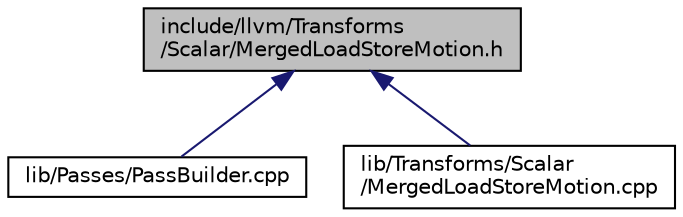 digraph "include/llvm/Transforms/Scalar/MergedLoadStoreMotion.h"
{
 // LATEX_PDF_SIZE
  bgcolor="transparent";
  edge [fontname="Helvetica",fontsize="10",labelfontname="Helvetica",labelfontsize="10"];
  node [fontname="Helvetica",fontsize="10",shape="box"];
  Node1 [label="include/llvm/Transforms\l/Scalar/MergedLoadStoreMotion.h",height=0.2,width=0.4,color="black", fillcolor="grey75", style="filled", fontcolor="black",tooltip="This pass performs merges of loads and stores on both sides of a."];
  Node1 -> Node2 [dir="back",color="midnightblue",fontsize="10",style="solid",fontname="Helvetica"];
  Node2 [label="lib/Passes/PassBuilder.cpp",height=0.2,width=0.4,color="black",URL="$PassBuilder_8cpp.html",tooltip="This file provides the implementation of the PassBuilder based on our static pass registry as well as..."];
  Node1 -> Node3 [dir="back",color="midnightblue",fontsize="10",style="solid",fontname="Helvetica"];
  Node3 [label="lib/Transforms/Scalar\l/MergedLoadStoreMotion.cpp",height=0.2,width=0.4,color="black",URL="$MergedLoadStoreMotion_8cpp.html",tooltip="This pass performs merges of loads and stores on both sides of a."];
}
